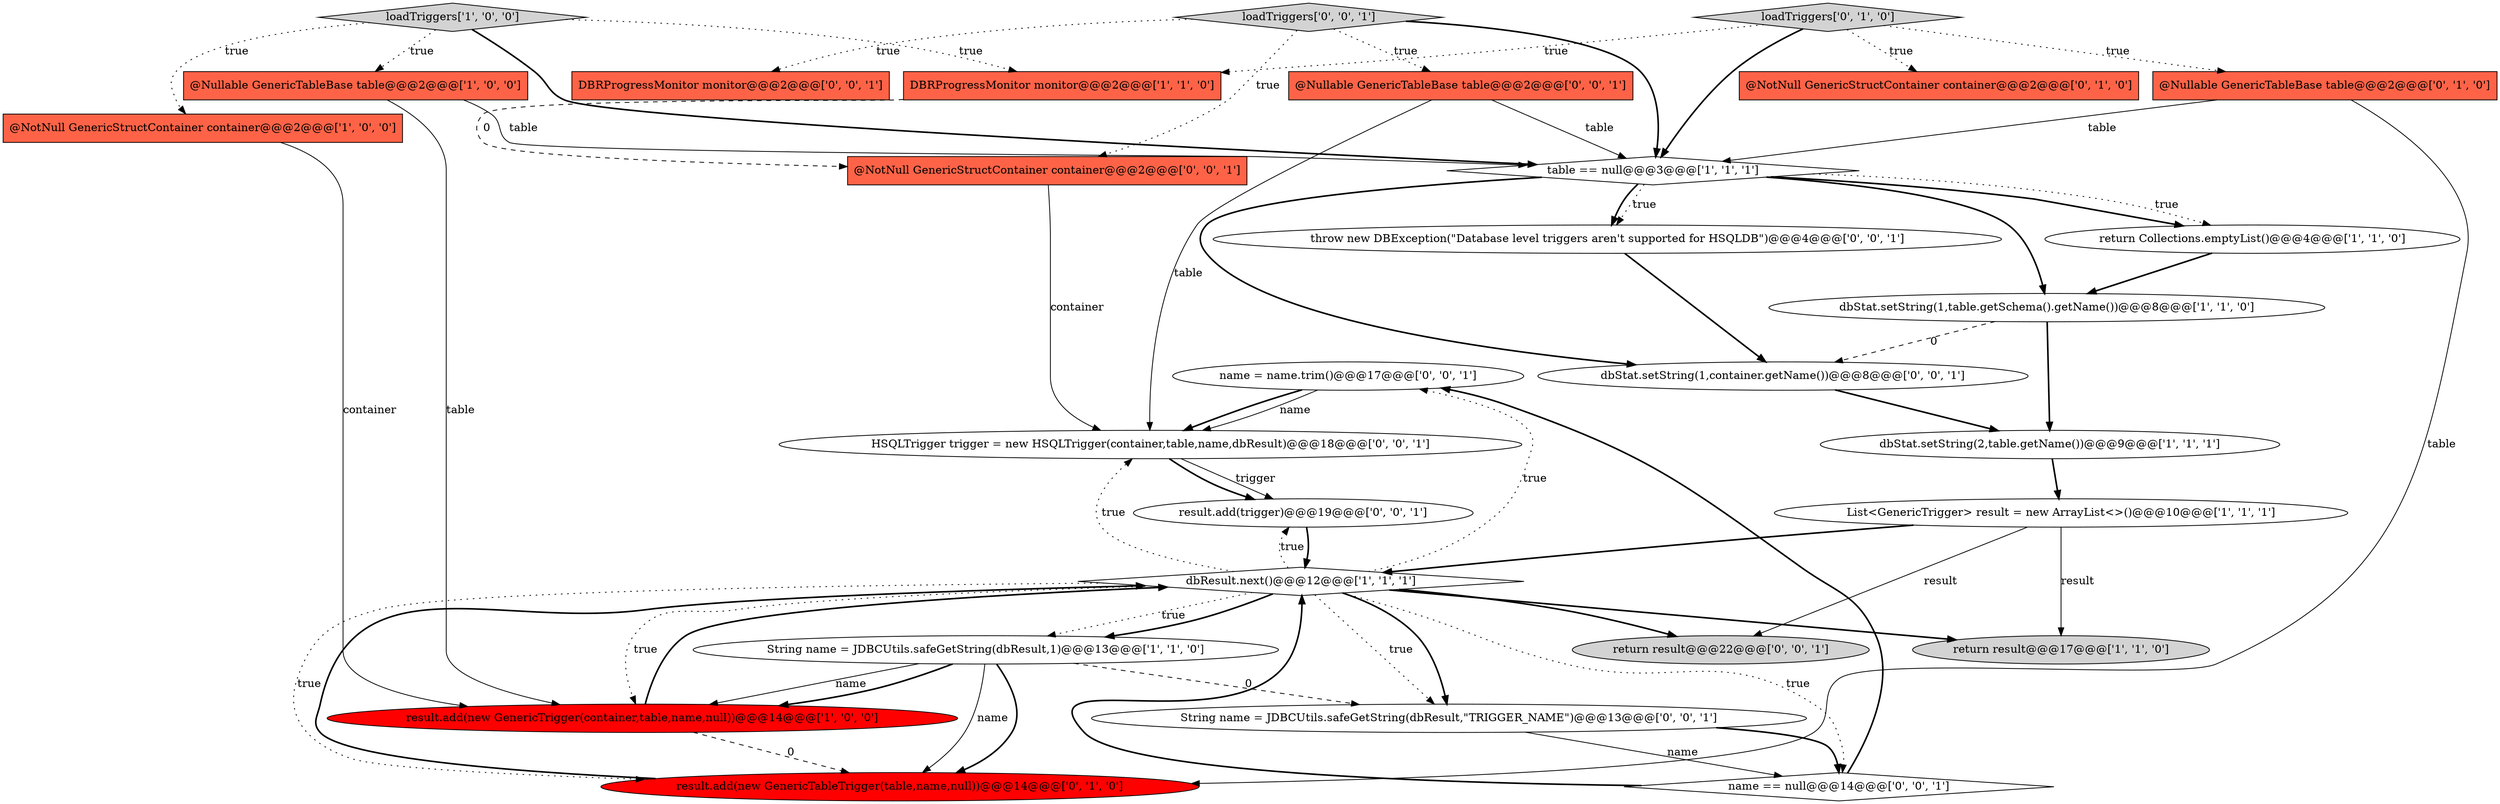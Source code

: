 digraph {
25 [style = filled, label = "name = name.trim()@@@17@@@['0', '0', '1']", fillcolor = white, shape = ellipse image = "AAA0AAABBB3BBB"];
18 [style = filled, label = "DBRProgressMonitor monitor@@@2@@@['0', '0', '1']", fillcolor = tomato, shape = box image = "AAA0AAABBB3BBB"];
27 [style = filled, label = "@Nullable GenericTableBase table@@@2@@@['0', '0', '1']", fillcolor = tomato, shape = box image = "AAA0AAABBB3BBB"];
1 [style = filled, label = "result.add(new GenericTrigger(container,table,name,null))@@@14@@@['1', '0', '0']", fillcolor = red, shape = ellipse image = "AAA1AAABBB1BBB"];
22 [style = filled, label = "HSQLTrigger trigger = new HSQLTrigger(container,table,name,dbResult)@@@18@@@['0', '0', '1']", fillcolor = white, shape = ellipse image = "AAA0AAABBB3BBB"];
23 [style = filled, label = "throw new DBException(\"Database level triggers aren't supported for HSQLDB\")@@@4@@@['0', '0', '1']", fillcolor = white, shape = ellipse image = "AAA0AAABBB3BBB"];
21 [style = filled, label = "name == null@@@14@@@['0', '0', '1']", fillcolor = white, shape = diamond image = "AAA0AAABBB3BBB"];
26 [style = filled, label = "dbStat.setString(1,container.getName())@@@8@@@['0', '0', '1']", fillcolor = white, shape = ellipse image = "AAA0AAABBB3BBB"];
5 [style = filled, label = "return Collections.emptyList()@@@4@@@['1', '1', '0']", fillcolor = white, shape = ellipse image = "AAA0AAABBB1BBB"];
13 [style = filled, label = "loadTriggers['0', '1', '0']", fillcolor = lightgray, shape = diamond image = "AAA0AAABBB2BBB"];
16 [style = filled, label = "result.add(new GenericTableTrigger(table,name,null))@@@14@@@['0', '1', '0']", fillcolor = red, shape = ellipse image = "AAA1AAABBB2BBB"];
19 [style = filled, label = "return result@@@22@@@['0', '0', '1']", fillcolor = lightgray, shape = ellipse image = "AAA0AAABBB3BBB"];
10 [style = filled, label = "dbStat.setString(1,table.getSchema().getName())@@@8@@@['1', '1', '0']", fillcolor = white, shape = ellipse image = "AAA0AAABBB1BBB"];
17 [style = filled, label = "result.add(trigger)@@@19@@@['0', '0', '1']", fillcolor = white, shape = ellipse image = "AAA0AAABBB3BBB"];
0 [style = filled, label = "return result@@@17@@@['1', '1', '0']", fillcolor = lightgray, shape = ellipse image = "AAA0AAABBB1BBB"];
3 [style = filled, label = "dbStat.setString(2,table.getName())@@@9@@@['1', '1', '1']", fillcolor = white, shape = ellipse image = "AAA0AAABBB1BBB"];
4 [style = filled, label = "@NotNull GenericStructContainer container@@@2@@@['1', '0', '0']", fillcolor = tomato, shape = box image = "AAA0AAABBB1BBB"];
15 [style = filled, label = "@Nullable GenericTableBase table@@@2@@@['0', '1', '0']", fillcolor = tomato, shape = box image = "AAA0AAABBB2BBB"];
7 [style = filled, label = "List<GenericTrigger> result = new ArrayList<>()@@@10@@@['1', '1', '1']", fillcolor = white, shape = ellipse image = "AAA0AAABBB1BBB"];
11 [style = filled, label = "DBRProgressMonitor monitor@@@2@@@['1', '1', '0']", fillcolor = tomato, shape = box image = "AAA0AAABBB1BBB"];
20 [style = filled, label = "loadTriggers['0', '0', '1']", fillcolor = lightgray, shape = diamond image = "AAA0AAABBB3BBB"];
28 [style = filled, label = "@NotNull GenericStructContainer container@@@2@@@['0', '0', '1']", fillcolor = tomato, shape = box image = "AAA0AAABBB3BBB"];
14 [style = filled, label = "@NotNull GenericStructContainer container@@@2@@@['0', '1', '0']", fillcolor = tomato, shape = box image = "AAA0AAABBB2BBB"];
2 [style = filled, label = "table == null@@@3@@@['1', '1', '1']", fillcolor = white, shape = diamond image = "AAA0AAABBB1BBB"];
9 [style = filled, label = "loadTriggers['1', '0', '0']", fillcolor = lightgray, shape = diamond image = "AAA0AAABBB1BBB"];
24 [style = filled, label = "String name = JDBCUtils.safeGetString(dbResult,\"TRIGGER_NAME\")@@@13@@@['0', '0', '1']", fillcolor = white, shape = ellipse image = "AAA0AAABBB3BBB"];
6 [style = filled, label = "@Nullable GenericTableBase table@@@2@@@['1', '0', '0']", fillcolor = tomato, shape = box image = "AAA0AAABBB1BBB"];
8 [style = filled, label = "dbResult.next()@@@12@@@['1', '1', '1']", fillcolor = white, shape = diamond image = "AAA0AAABBB1BBB"];
12 [style = filled, label = "String name = JDBCUtils.safeGetString(dbResult,1)@@@13@@@['1', '1', '0']", fillcolor = white, shape = ellipse image = "AAA0AAABBB1BBB"];
17->8 [style = bold, label=""];
5->10 [style = bold, label=""];
8->25 [style = dotted, label="true"];
2->26 [style = bold, label=""];
1->8 [style = bold, label=""];
8->21 [style = dotted, label="true"];
16->8 [style = bold, label=""];
25->22 [style = bold, label=""];
9->2 [style = bold, label=""];
22->17 [style = solid, label="trigger"];
8->19 [style = bold, label=""];
26->3 [style = bold, label=""];
9->11 [style = dotted, label="true"];
12->1 [style = solid, label="name"];
8->17 [style = dotted, label="true"];
8->16 [style = dotted, label="true"];
23->26 [style = bold, label=""];
21->8 [style = bold, label=""];
27->22 [style = solid, label="table"];
20->27 [style = dotted, label="true"];
2->23 [style = dotted, label="true"];
10->3 [style = bold, label=""];
12->16 [style = solid, label="name"];
12->16 [style = bold, label=""];
6->2 [style = solid, label="table"];
15->2 [style = solid, label="table"];
21->25 [style = bold, label=""];
9->6 [style = dotted, label="true"];
2->10 [style = bold, label=""];
15->16 [style = solid, label="table"];
7->8 [style = bold, label=""];
12->1 [style = bold, label=""];
8->24 [style = dotted, label="true"];
20->2 [style = bold, label=""];
8->0 [style = bold, label=""];
8->1 [style = dotted, label="true"];
2->23 [style = bold, label=""];
11->28 [style = dashed, label="0"];
27->2 [style = solid, label="table"];
10->26 [style = dashed, label="0"];
8->12 [style = dotted, label="true"];
3->7 [style = bold, label=""];
20->28 [style = dotted, label="true"];
7->0 [style = solid, label="result"];
7->19 [style = solid, label="result"];
24->21 [style = bold, label=""];
1->16 [style = dashed, label="0"];
4->1 [style = solid, label="container"];
12->24 [style = dashed, label="0"];
8->22 [style = dotted, label="true"];
6->1 [style = solid, label="table"];
20->18 [style = dotted, label="true"];
9->4 [style = dotted, label="true"];
25->22 [style = solid, label="name"];
13->11 [style = dotted, label="true"];
22->17 [style = bold, label=""];
24->21 [style = solid, label="name"];
28->22 [style = solid, label="container"];
13->15 [style = dotted, label="true"];
2->5 [style = dotted, label="true"];
13->14 [style = dotted, label="true"];
8->12 [style = bold, label=""];
2->5 [style = bold, label=""];
13->2 [style = bold, label=""];
8->24 [style = bold, label=""];
}
